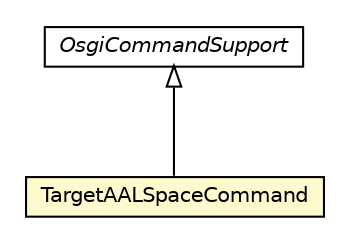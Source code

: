#!/usr/local/bin/dot
#
# Class diagram 
# Generated by UMLGraph version R5_6-24-gf6e263 (http://www.umlgraph.org/)
#

digraph G {
	edge [fontname="Helvetica",fontsize=10,labelfontname="Helvetica",labelfontsize=10];
	node [fontname="Helvetica",fontsize=10,shape=plaintext];
	nodesep=0.25;
	ranksep=0.5;
	// org.universAAL.middleware.shell.universAAL.osgi.TargetAALSpaceCommand
	c397043 [label=<<table title="org.universAAL.middleware.shell.universAAL.osgi.TargetAALSpaceCommand" border="0" cellborder="1" cellspacing="0" cellpadding="2" port="p" bgcolor="lemonChiffon" href="./TargetAALSpaceCommand.html">
		<tr><td><table border="0" cellspacing="0" cellpadding="1">
<tr><td align="center" balign="center"> TargetAALSpaceCommand </td></tr>
		</table></td></tr>
		</table>>, URL="./TargetAALSpaceCommand.html", fontname="Helvetica", fontcolor="black", fontsize=10.0];
	//org.universAAL.middleware.shell.universAAL.osgi.TargetAALSpaceCommand extends org.apache.karaf.shell.console.OsgiCommandSupport
	c397054:p -> c397043:p [dir=back,arrowtail=empty];
	// org.apache.karaf.shell.console.OsgiCommandSupport
	c397054 [label=<<table title="org.apache.karaf.shell.console.OsgiCommandSupport" border="0" cellborder="1" cellspacing="0" cellpadding="2" port="p" href="http://java.sun.com/j2se/1.4.2/docs/api/org/apache/karaf/shell/console/OsgiCommandSupport.html">
		<tr><td><table border="0" cellspacing="0" cellpadding="1">
<tr><td align="center" balign="center"><font face="Helvetica-Oblique"> OsgiCommandSupport </font></td></tr>
		</table></td></tr>
		</table>>, URL="http://java.sun.com/j2se/1.4.2/docs/api/org/apache/karaf/shell/console/OsgiCommandSupport.html", fontname="Helvetica", fontcolor="black", fontsize=10.0];
}


